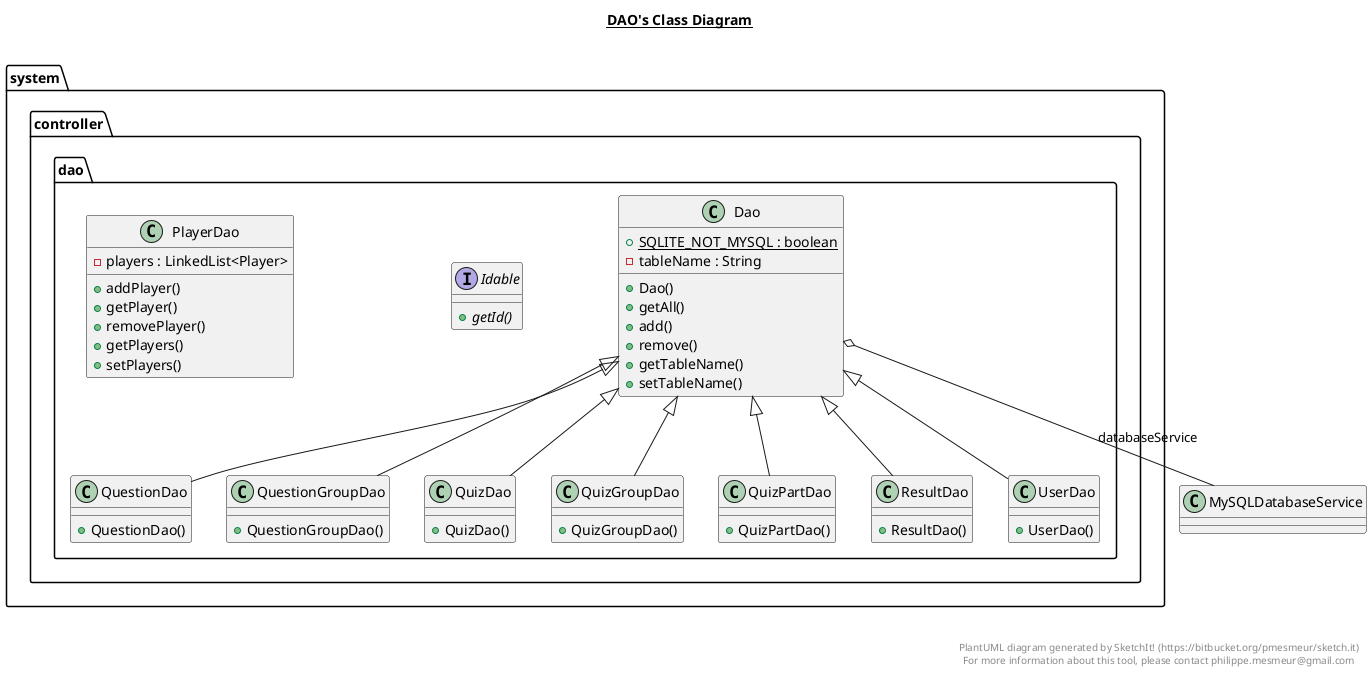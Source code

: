 @startuml

title __DAO's Class Diagram__\n

  package system.controller {
    package system.controller.dao {
      class Dao {
          {static} + SQLITE_NOT_MYSQL : boolean
          - tableName : String
          + Dao()
          + getAll()
          + add()
          + remove()
          + getTableName()
          + setTableName()
      }
    }
  }
  

  package system.controller {
    package system.controller.dao {
      interface Idable {
          {abstract} + getId()
      }
    }
  }
  

  package system.controller {
    package system.controller.dao {
      class PlayerDao {
          - players : LinkedList<Player>
          + addPlayer()
          + getPlayer()
          + removePlayer()
          + getPlayers()
          + setPlayers()
      }
    }
  }
  

  package system.controller {
    package system.controller.dao {
      class QuestionDao {
          + QuestionDao()
      }
    }
  }
  

  package system.controller {
    package system.controller.dao {
      class QuestionGroupDao {
          + QuestionGroupDao()
      }
    }
  }
  

  package system.controller {
    package system.controller.dao {
      class QuizDao {
          + QuizDao()
      }
    }
  }
  

  package system.controller {
    package system.controller.dao {
      class QuizGroupDao {
          + QuizGroupDao()
      }
    }
  }
  

  package system.controller {
    package system.controller.dao {
      class QuizPartDao {
          + QuizPartDao()
      }
    }
  }
  

  package system.controller {
    package system.controller.dao {
      class ResultDao {
          + ResultDao()
      }
    }
  }
  

  package system.controller {
    package system.controller.dao {
      class UserDao {
          + UserDao()
      }
    }
  }
  

  Dao o-- MySQLDatabaseService : databaseService
  QuestionDao -up-|> Dao
  QuestionGroupDao -up-|> Dao
  QuizDao -up-|> Dao
  QuizGroupDao -up-|> Dao
  QuizPartDao -up-|> Dao
  ResultDao -up-|> Dao
  UserDao -up-|> Dao


right footer


PlantUML diagram generated by SketchIt! (https://bitbucket.org/pmesmeur/sketch.it)
For more information about this tool, please contact philippe.mesmeur@gmail.com
endfooter

@enduml
